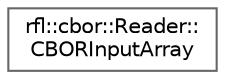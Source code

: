 digraph "类继承关系图"
{
 // LATEX_PDF_SIZE
  bgcolor="transparent";
  edge [fontname=Helvetica,fontsize=10,labelfontname=Helvetica,labelfontsize=10];
  node [fontname=Helvetica,fontsize=10,shape=box,height=0.2,width=0.4];
  rankdir="LR";
  Node0 [id="Node000000",label="rfl::cbor::Reader::\lCBORInputArray",height=0.2,width=0.4,color="grey40", fillcolor="white", style="filled",URL="$structrfl_1_1cbor_1_1_reader_1_1_c_b_o_r_input_array.html",tooltip=" "];
}
